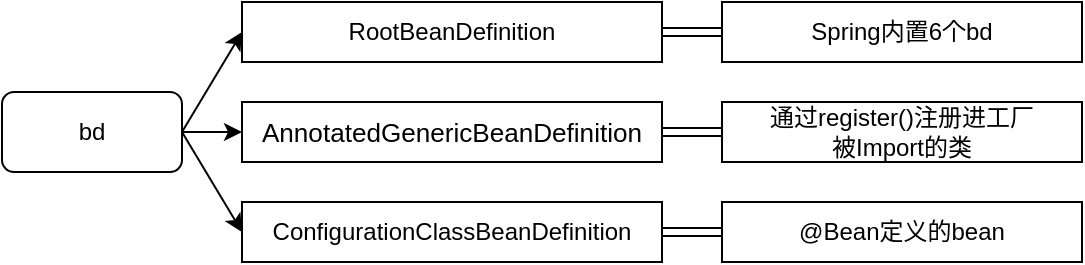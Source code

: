 <mxfile version="15.4.1" type="github">
  <diagram id="jqt50fl-MRmz82jPBsF7" name="第 1 页">
    <mxGraphModel dx="782" dy="485" grid="1" gridSize="10" guides="1" tooltips="1" connect="1" arrows="1" fold="1" page="1" pageScale="1" pageWidth="827" pageHeight="1169" math="0" shadow="0">
      <root>
        <mxCell id="0" />
        <mxCell id="1" parent="0" />
        <mxCell id="cuxdXZbSRFRjtJqR8UAa-9" style="rounded=0;orthogonalLoop=1;jettySize=auto;html=1;exitX=1;exitY=0.5;exitDx=0;exitDy=0;entryX=0;entryY=0.5;entryDx=0;entryDy=0;fontFamily=Helvetica;" edge="1" parent="1" source="cuxdXZbSRFRjtJqR8UAa-1" target="cuxdXZbSRFRjtJqR8UAa-2">
          <mxGeometry relative="1" as="geometry" />
        </mxCell>
        <mxCell id="cuxdXZbSRFRjtJqR8UAa-10" style="edgeStyle=none;rounded=0;orthogonalLoop=1;jettySize=auto;html=1;exitX=1;exitY=0.5;exitDx=0;exitDy=0;fontFamily=Helvetica;" edge="1" parent="1" source="cuxdXZbSRFRjtJqR8UAa-1" target="cuxdXZbSRFRjtJqR8UAa-4">
          <mxGeometry relative="1" as="geometry" />
        </mxCell>
        <mxCell id="cuxdXZbSRFRjtJqR8UAa-11" style="edgeStyle=none;rounded=0;orthogonalLoop=1;jettySize=auto;html=1;exitX=1;exitY=0.5;exitDx=0;exitDy=0;entryX=0;entryY=0.5;entryDx=0;entryDy=0;fontFamily=Helvetica;" edge="1" parent="1" source="cuxdXZbSRFRjtJqR8UAa-1" target="cuxdXZbSRFRjtJqR8UAa-6">
          <mxGeometry relative="1" as="geometry" />
        </mxCell>
        <mxCell id="cuxdXZbSRFRjtJqR8UAa-1" value="bd" style="rounded=1;whiteSpace=wrap;html=1;" vertex="1" parent="1">
          <mxGeometry x="20" y="145" width="90" height="40" as="geometry" />
        </mxCell>
        <mxCell id="cuxdXZbSRFRjtJqR8UAa-12" style="edgeStyle=none;rounded=0;orthogonalLoop=1;jettySize=auto;html=1;exitX=1;exitY=0.5;exitDx=0;exitDy=0;entryX=0;entryY=0.5;entryDx=0;entryDy=0;fontFamily=Helvetica;shape=link;" edge="1" parent="1" source="cuxdXZbSRFRjtJqR8UAa-2" target="cuxdXZbSRFRjtJqR8UAa-3">
          <mxGeometry relative="1" as="geometry" />
        </mxCell>
        <mxCell id="cuxdXZbSRFRjtJqR8UAa-2" value="RootBeanDefinition" style="rounded=0;whiteSpace=wrap;html=1;fontFamily=Helvetica;" vertex="1" parent="1">
          <mxGeometry x="140" y="100" width="210" height="30" as="geometry" />
        </mxCell>
        <mxCell id="cuxdXZbSRFRjtJqR8UAa-3" value="Spring内置6个bd" style="rounded=0;whiteSpace=wrap;html=1;" vertex="1" parent="1">
          <mxGeometry x="380" y="100" width="180" height="30" as="geometry" />
        </mxCell>
        <mxCell id="cuxdXZbSRFRjtJqR8UAa-13" style="edgeStyle=none;shape=link;rounded=0;orthogonalLoop=1;jettySize=auto;html=1;exitX=1;exitY=0.5;exitDx=0;exitDy=0;entryX=0;entryY=0.5;entryDx=0;entryDy=0;fontFamily=Helvetica;" edge="1" parent="1" source="cuxdXZbSRFRjtJqR8UAa-4" target="cuxdXZbSRFRjtJqR8UAa-5">
          <mxGeometry relative="1" as="geometry" />
        </mxCell>
        <mxCell id="cuxdXZbSRFRjtJqR8UAa-4" value="&lt;div style=&quot;background-color: rgb(255, 255, 255); font-size: 9.8pt;&quot;&gt;AnnotatedGenericBeanDefinition&lt;/div&gt;" style="rounded=0;whiteSpace=wrap;html=1;fontFamily=Helvetica;" vertex="1" parent="1">
          <mxGeometry x="140" y="150" width="210" height="30" as="geometry" />
        </mxCell>
        <mxCell id="cuxdXZbSRFRjtJqR8UAa-5" value="通过register()注册进工厂&lt;br&gt;被Import的类" style="rounded=0;whiteSpace=wrap;html=1;fontFamily=Helvetica;" vertex="1" parent="1">
          <mxGeometry x="380" y="150" width="180" height="30" as="geometry" />
        </mxCell>
        <mxCell id="cuxdXZbSRFRjtJqR8UAa-14" style="edgeStyle=none;shape=link;rounded=0;orthogonalLoop=1;jettySize=auto;html=1;exitX=1;exitY=0.5;exitDx=0;exitDy=0;entryX=0;entryY=0.5;entryDx=0;entryDy=0;fontFamily=Helvetica;" edge="1" parent="1" source="cuxdXZbSRFRjtJqR8UAa-6" target="cuxdXZbSRFRjtJqR8UAa-8">
          <mxGeometry relative="1" as="geometry" />
        </mxCell>
        <mxCell id="cuxdXZbSRFRjtJqR8UAa-6" value="ConfigurationClassBeanDefinition" style="whiteSpace=wrap;html=1;fontFamily=Helvetica;" vertex="1" parent="1">
          <mxGeometry x="140" y="200" width="210" height="30" as="geometry" />
        </mxCell>
        <mxCell id="cuxdXZbSRFRjtJqR8UAa-8" value="@Bean定义的bean" style="whiteSpace=wrap;html=1;fontFamily=Helvetica;" vertex="1" parent="1">
          <mxGeometry x="380" y="200" width="180" height="30" as="geometry" />
        </mxCell>
      </root>
    </mxGraphModel>
  </diagram>
</mxfile>
